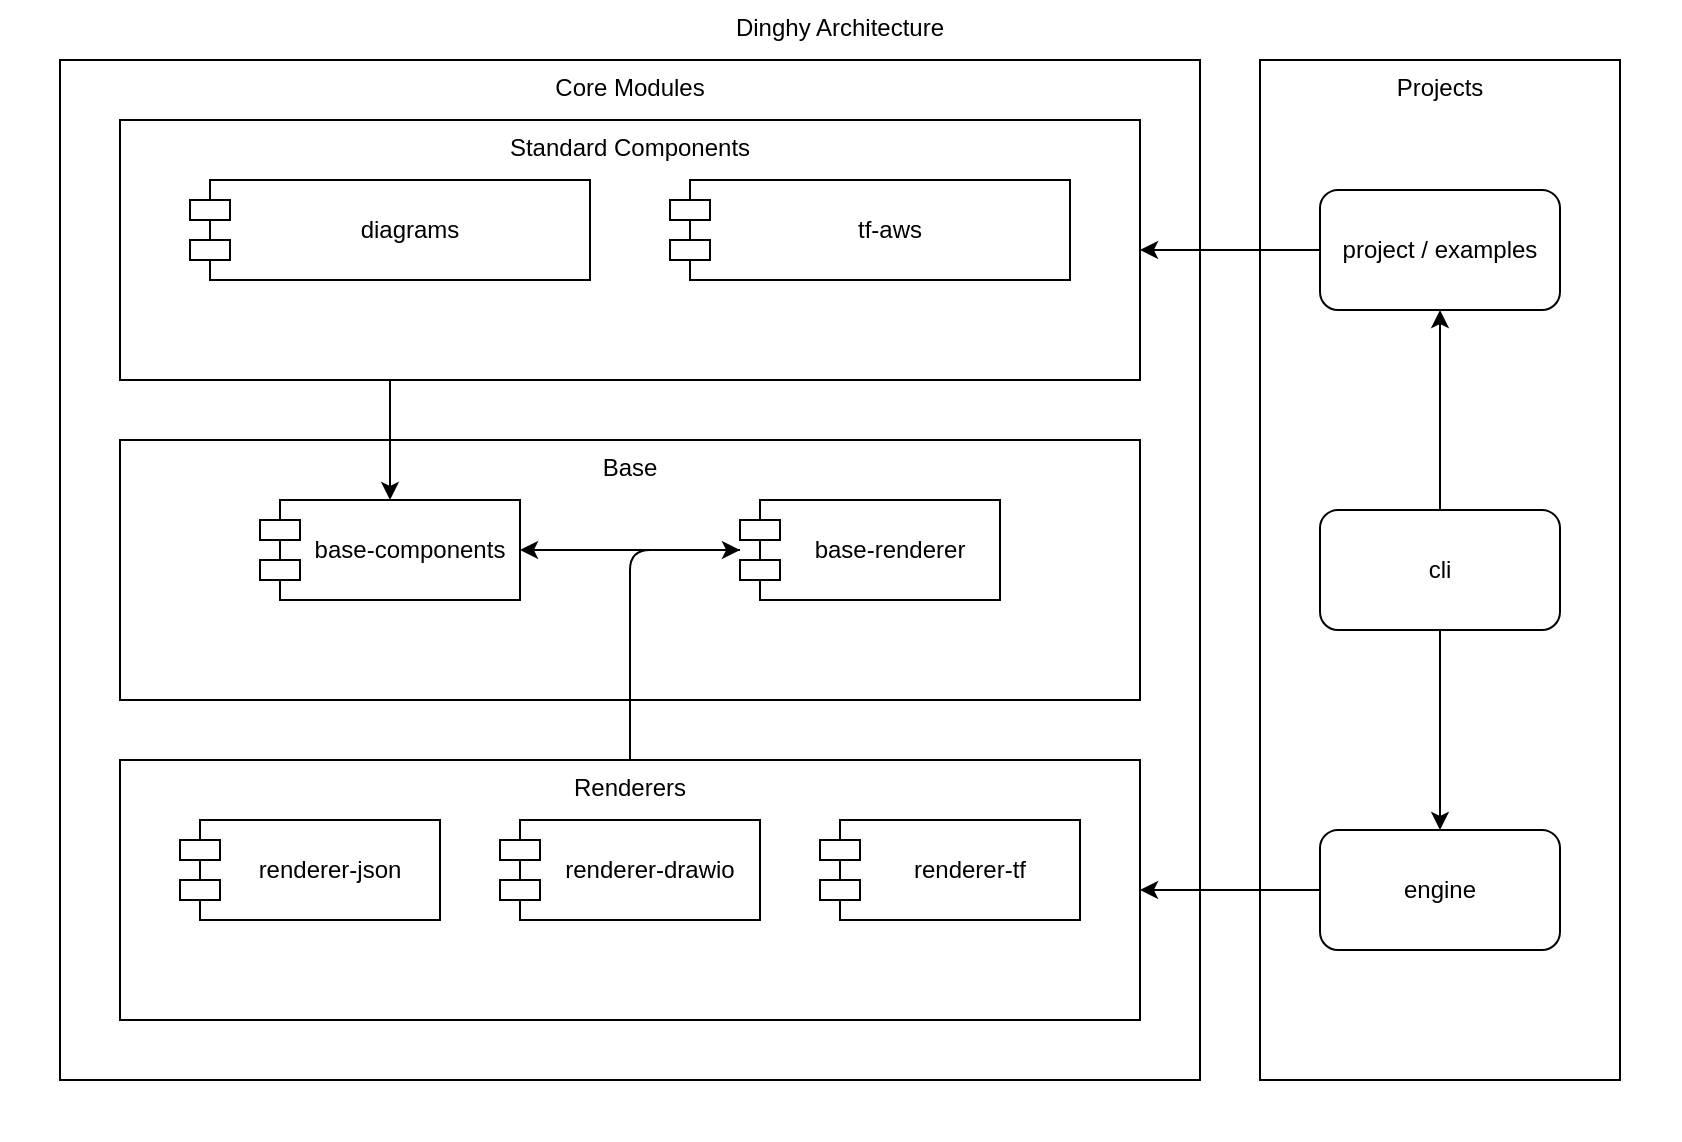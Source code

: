 <mxfile 
  version="25.0.2"
  >
  <diagram
    name="dinghy-architecture"
    >
    <mxGraphModel
      grid="1" 
      gridSize="10" 
      guides="1" 
      tooltips="1" 
      connect="1" 
      arrows="1" 
      fold="1" 
      page="1" 
      pageScale="1" 
      pageWidth="1" 
      pageHeight="1" 
      math="0" 
      shadow="0"
      >
      <root>
        <mxCell
          id="page"
          />
        <mxCell
          id="root" 
          parent="page"
          />
        <mxCell
          style="verticalAlign=top;aspect=fixed;align=center;spacingLeft=5;spacingRight=5;spacingBottom=5;strokeColor=none;" 
          id="dinghyarchitecture" 
          parent="root" 
          value="Dinghy Architecture" 
          vertex="1"
          >
          <mxGeometry
            as="geometry" 
            width="840" 
            height="570" 
            x="0" 
            y="0"
            />
          </mxCell>
        <mxCell
          style="verticalAlign=top;aspect=fixed;align=center;spacingLeft=5;spacingRight=5;spacingBottom=5;" 
          id="coremodules" 
          parent="dinghyarchitecture" 
          value="Core Modules" 
          vertex="1"
          >
          <mxGeometry
            as="geometry" 
            width="570" 
            height="510" 
            x="30" 
            y="30"
            />
          </mxCell>
        <mxCell
          style="verticalAlign=top;aspect=fixed;align=center;spacingLeft=5;spacingRight=5;spacingBottom=5;" 
          id="standardcomponents" 
          parent="coremodules" 
          value="Standard Components" 
          vertex="1"
          >
          <mxGeometry
            as="geometry" 
            width="510" 
            height="130" 
            x="30" 
            y="30"
            />
          </mxCell>
        <mxCell
          style="rounded=1;whiteSpace=wrap;verticalAlign=middle;align=center;shape=module;spacingLeft=20;html=1;" 
          id="module_diagrams" 
          parent="standardcomponents" 
          value="diagrams" 
          vertex="1"
          >
          <mxGeometry
            width="200" 
            height="50" 
            as="geometry" 
            x="35" 
            y="30"
            />
          </mxCell>
        <mxCell
          style="rounded=1;whiteSpace=wrap;verticalAlign=middle;align=center;shape=module;spacingLeft=20;html=1;" 
          id="module_tfaws" 
          parent="standardcomponents" 
          value="tf-aws" 
          vertex="1"
          >
          <mxGeometry
            width="200" 
            height="50" 
            as="geometry" 
            x="275" 
            y="30"
            />
          </mxCell>
        <mxCell
          style="verticalAlign=top;aspect=fixed;align=center;spacingLeft=5;spacingRight=5;spacingBottom=5;" 
          id="base" 
          parent="coremodules" 
          value="Base" 
          vertex="1"
          >
          <mxGeometry
            as="geometry" 
            width="510" 
            height="130" 
            x="30" 
            y="190"
            />
          </mxCell>
        <mxCell
          style="rounded=1;whiteSpace=wrap;verticalAlign=middle;align=center;shape=module;spacingLeft=20;html=1;" 
          id="module_basecomponents" 
          parent="base" 
          value="base-components" 
          vertex="1"
          >
          <mxGeometry
            width="130" 
            height="50" 
            as="geometry" 
            x="70" 
            y="30"
            />
          </mxCell>
        <mxCell
          style="rounded=1;whiteSpace=wrap;verticalAlign=middle;align=center;shape=module;spacingLeft=20;html=1;" 
          id="module_baserenderer" 
          parent="base" 
          value="base-renderer" 
          vertex="1"
          >
          <mxGeometry
            width="130" 
            height="50" 
            as="geometry" 
            x="310" 
            y="30"
            />
          </mxCell>
        <mxCell
          style="verticalAlign=top;aspect=fixed;align=center;spacingLeft=5;spacingRight=5;spacingBottom=5;" 
          id="renderers" 
          parent="coremodules" 
          value="Renderers" 
          vertex="1"
          >
          <mxGeometry
            as="geometry" 
            width="510" 
            height="130" 
            x="30" 
            y="350"
            />
          </mxCell>
        <mxCell
          style="rounded=1;whiteSpace=wrap;verticalAlign=middle;align=center;shape=module;spacingLeft=20;html=1;" 
          id="module_rendererjson" 
          parent="renderers" 
          value="renderer-json" 
          vertex="1"
          >
          <mxGeometry
            width="130" 
            height="50" 
            as="geometry" 
            x="30" 
            y="30"
            />
          </mxCell>
        <mxCell
          style="rounded=1;whiteSpace=wrap;verticalAlign=middle;align=center;shape=module;spacingLeft=20;html=1;" 
          id="module_rendererdrawio" 
          parent="renderers" 
          value="renderer-drawio" 
          vertex="1"
          >
          <mxGeometry
            width="130" 
            height="50" 
            as="geometry" 
            x="190" 
            y="30"
            />
          </mxCell>
        <mxCell
          style="rounded=1;whiteSpace=wrap;verticalAlign=middle;align=center;shape=module;spacingLeft=20;html=1;" 
          id="module_renderertf" 
          parent="renderers" 
          value="renderer-tf" 
          vertex="1"
          >
          <mxGeometry
            width="130" 
            height="50" 
            as="geometry" 
            x="350" 
            y="30"
            />
          </mxCell>
        <mxCell
          style="verticalAlign=top;aspect=fixed;align=center;spacingLeft=5;spacingRight=5;spacingBottom=5;" 
          id="projects" 
          parent="dinghyarchitecture" 
          value="Projects" 
          vertex="1"
          >
          <mxGeometry
            as="geometry" 
            width="180" 
            height="510" 
            x="630" 
            y="30"
            />
          </mxCell>
        <mxCell
          style="rounded=1;whiteSpace=wrap;verticalAlign=middle;align=center;" 
          id="project_projectexamples" 
          parent="projects" 
          value="project / examples" 
          vertex="1"
          >
          <mxGeometry
            width="120" 
            height="60" 
            as="geometry" 
            x="30" 
            y="65"
            />
          </mxCell>
        <mxCell
          style="rounded=1;whiteSpace=wrap;verticalAlign=middle;align=center;" 
          id="project_cli" 
          parent="projects" 
          value="cli" 
          vertex="1"
          >
          <mxGeometry
            width="120" 
            height="60" 
            as="geometry" 
            x="30" 
            y="225"
            />
          </mxCell>
        <mxCell
          style="rounded=1;whiteSpace=wrap;verticalAlign=middle;align=center;" 
          id="project_engine" 
          parent="projects" 
          value="engine" 
          vertex="1"
          >
          <mxGeometry
            width="120" 
            height="60" 
            as="geometry" 
            x="30" 
            y="385"
            />
          </mxCell>
        <mxCell
          id="dependency" 
          source="standardcomponents" 
          target="module_basecomponents" 
          parent="root" 
          edge="1" 
          style="edgeStyle=orthogonalEdgeStyle;"
          >
          <mxGeometry
            relative="1" 
            as="geometry"
            >
            <Array
              as="points"
              >
              <mxPoint
                x="195" 
                y="220"
                />
              <mxPoint
                x="195" 
                y="220"
                />
              </Array>
            </mxGeometry>
          </mxCell>
        <mxCell
          id="dependency_2" 
          source="module_baserenderer" 
          target="module_basecomponents" 
          parent="root" 
          edge="1" 
          style="edgeStyle=orthogonalEdgeStyle;"
          >
          <mxGeometry
            relative="1" 
            as="geometry"
            >
            <Array
              as="points"
              >
              <mxPoint
                x="315" 
                y="275"
                />
              <mxPoint
                x="315" 
                y="275"
                />
              </Array>
            </mxGeometry>
          </mxCell>
        <mxCell
          id="dependency_3" 
          source="renderers" 
          target="module_baserenderer" 
          parent="root" 
          edge="1" 
          style="edgeStyle=orthogonalEdgeStyle;"
          >
          <mxGeometry
            relative="1" 
            as="geometry"
            >
            <Array
              as="points"
              >
              <mxPoint
                x="315" 
                y="340"
                />
              <mxPoint
                x="315" 
                y="340"
                />
              </Array>
            </mxGeometry>
          </mxCell>
        <mxCell
          id="dependency_4" 
          source="project_projectexamples" 
          target="standardcomponents" 
          parent="root" 
          edge="1" 
          style="edgeStyle=orthogonalEdgeStyle;"
          >
          <mxGeometry
            relative="1" 
            as="geometry"
            >
            <Array
              as="points"
              >
              <mxPoint
                x="615" 
                y="125"
                />
              <mxPoint
                x="615" 
                y="125"
                />
              </Array>
            </mxGeometry>
          </mxCell>
        <mxCell
          id="dependency_5" 
          source="project_cli" 
          target="project_projectexamples" 
          parent="root" 
          edge="1" 
          style="edgeStyle=orthogonalEdgeStyle;"
          >
          <mxGeometry
            relative="1" 
            as="geometry"
            >
            <Array
              as="points"
              >
              <mxPoint
                x="720" 
                y="205"
                />
              <mxPoint
                x="720" 
                y="205"
                />
              </Array>
            </mxGeometry>
          </mxCell>
        <mxCell
          id="dependency_6" 
          source="project_engine" 
          target="renderers" 
          parent="root" 
          edge="1" 
          style="edgeStyle=orthogonalEdgeStyle;"
          >
          <mxGeometry
            relative="1" 
            as="geometry"
            >
            <Array
              as="points"
              >
              <mxPoint
                x="615" 
                y="445"
                />
              <mxPoint
                x="615" 
                y="445"
                />
              </Array>
            </mxGeometry>
          </mxCell>
        <mxCell
          id="dependency_7" 
          source="project_cli" 
          target="project_engine" 
          parent="root" 
          edge="1" 
          style="edgeStyle=orthogonalEdgeStyle;"
          >
          <mxGeometry
            relative="1" 
            as="geometry"
            >
            <Array
              as="points"
              >
              <mxPoint
                x="720" 
                y="365"
                />
              <mxPoint
                x="720" 
                y="365"
                />
              </Array>
            </mxGeometry>
          </mxCell>
        </root>
      </mxGraphModel>
    </diagram>
  </mxfile>